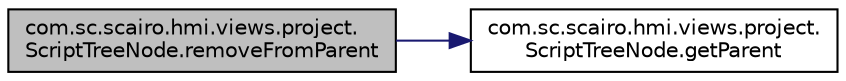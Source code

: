 digraph "com.sc.scairo.hmi.views.project.ScriptTreeNode.removeFromParent"
{
 // LATEX_PDF_SIZE
  edge [fontname="Helvetica",fontsize="10",labelfontname="Helvetica",labelfontsize="10"];
  node [fontname="Helvetica",fontsize="10",shape=record];
  rankdir="LR";
  Node1 [label="com.sc.scairo.hmi.views.project.\lScriptTreeNode.removeFromParent",height=0.2,width=0.4,color="black", fillcolor="grey75", style="filled", fontcolor="black",tooltip=" "];
  Node1 -> Node2 [color="midnightblue",fontsize="10",style="solid",fontname="Helvetica"];
  Node2 [label="com.sc.scairo.hmi.views.project.\lScriptTreeNode.getParent",height=0.2,width=0.4,color="black", fillcolor="white", style="filled",URL="$classcom_1_1sc_1_1scairo_1_1hmi_1_1views_1_1project_1_1_script_tree_node.html#a943845bf0c1c4deeb59ddd79ada1c6da",tooltip=" "];
}
